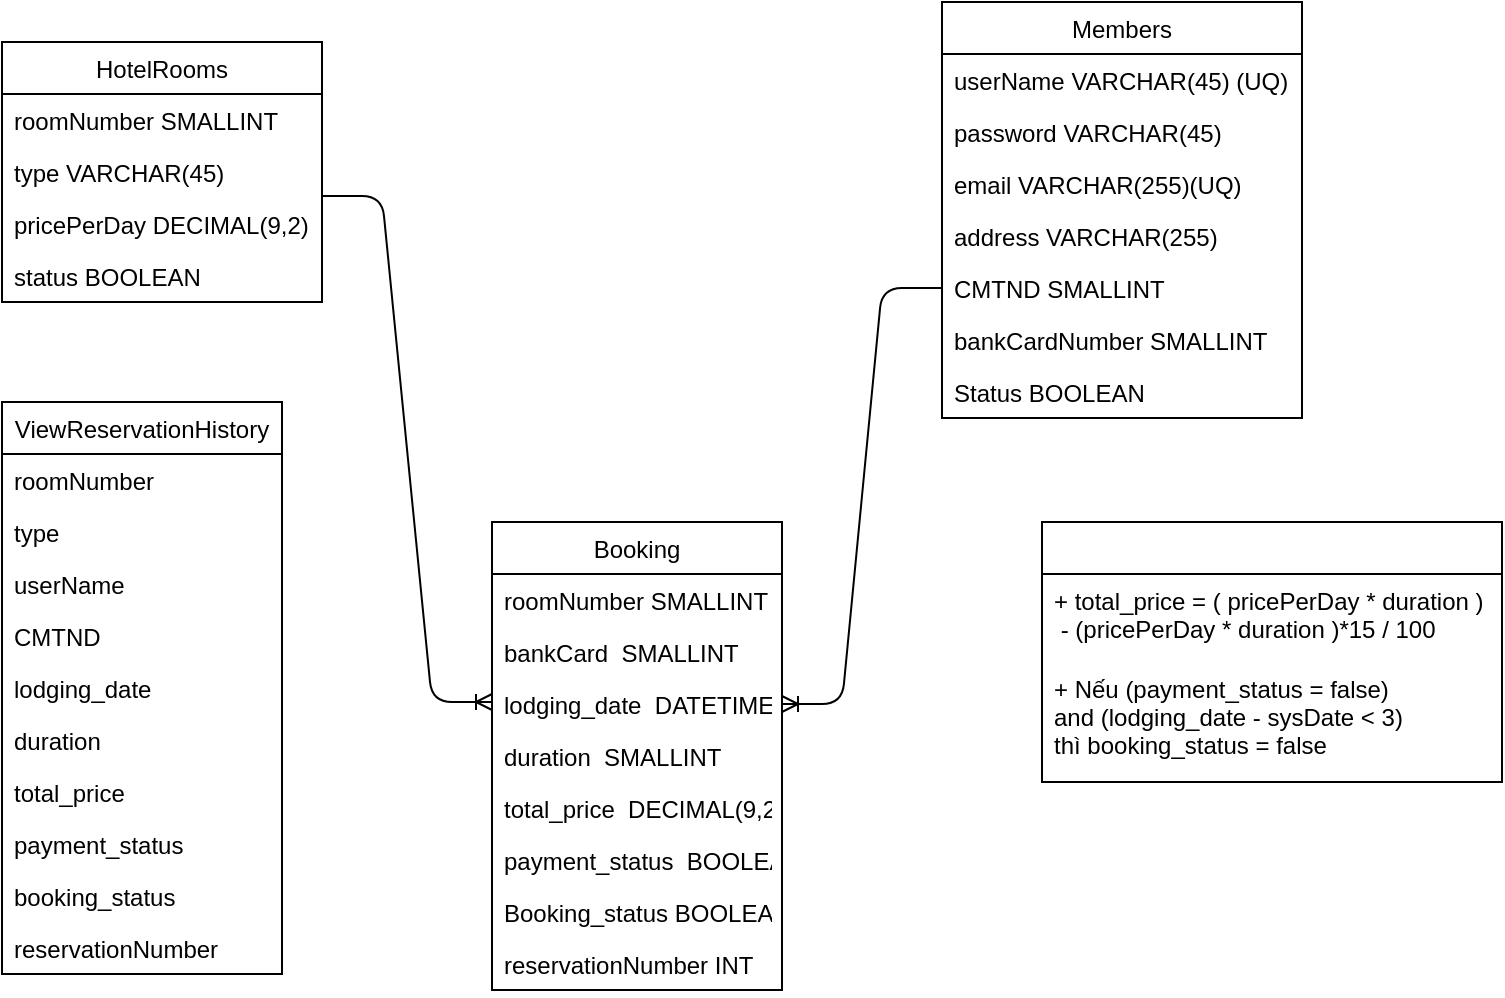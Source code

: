 <mxfile version="13.9.7" type="github">
  <diagram id="R2lEEEUBdFMjLlhIrx00" name="Page-1">
    <mxGraphModel dx="1038" dy="548" grid="1" gridSize="10" guides="1" tooltips="1" connect="1" arrows="1" fold="1" page="1" pageScale="1" pageWidth="850" pageHeight="1100" math="0" shadow="0" extFonts="Permanent Marker^https://fonts.googleapis.com/css?family=Permanent+Marker">
      <root>
        <mxCell id="0" />
        <mxCell id="1" parent="0" />
        <mxCell id="8QGG0KiW0qLOxzFeQy9d-1" value="HotelRooms" style="swimlane;fontStyle=0;childLayout=stackLayout;horizontal=1;startSize=26;fillColor=none;horizontalStack=0;resizeParent=1;resizeParentMax=0;resizeLast=0;collapsible=1;marginBottom=0;" parent="1" vertex="1">
          <mxGeometry x="40" y="40" width="160" height="130" as="geometry" />
        </mxCell>
        <mxCell id="8QGG0KiW0qLOxzFeQy9d-2" value="roomNumber SMALLINT" style="text;strokeColor=none;fillColor=none;align=left;verticalAlign=top;spacingLeft=4;spacingRight=4;overflow=hidden;rotatable=0;points=[[0,0.5],[1,0.5]];portConstraint=eastwest;" parent="8QGG0KiW0qLOxzFeQy9d-1" vertex="1">
          <mxGeometry y="26" width="160" height="26" as="geometry" />
        </mxCell>
        <mxCell id="8QGG0KiW0qLOxzFeQy9d-3" value="type VARCHAR(45) " style="text;strokeColor=none;fillColor=none;align=left;verticalAlign=top;spacingLeft=4;spacingRight=4;overflow=hidden;rotatable=0;points=[[0,0.5],[1,0.5]];portConstraint=eastwest;" parent="8QGG0KiW0qLOxzFeQy9d-1" vertex="1">
          <mxGeometry y="52" width="160" height="26" as="geometry" />
        </mxCell>
        <mxCell id="8QGG0KiW0qLOxzFeQy9d-26" value="pricePerDay DECIMAL(9,2)" style="text;strokeColor=none;fillColor=none;align=left;verticalAlign=top;spacingLeft=4;spacingRight=4;overflow=hidden;rotatable=0;points=[[0,0.5],[1,0.5]];portConstraint=eastwest;" parent="8QGG0KiW0qLOxzFeQy9d-1" vertex="1">
          <mxGeometry y="78" width="160" height="26" as="geometry" />
        </mxCell>
        <mxCell id="8QGG0KiW0qLOxzFeQy9d-4" value="status BOOLEAN" style="text;strokeColor=none;fillColor=none;align=left;verticalAlign=top;spacingLeft=4;spacingRight=4;overflow=hidden;rotatable=0;points=[[0,0.5],[1,0.5]];portConstraint=eastwest;" parent="8QGG0KiW0qLOxzFeQy9d-1" vertex="1">
          <mxGeometry y="104" width="160" height="26" as="geometry" />
        </mxCell>
        <mxCell id="8QGG0KiW0qLOxzFeQy9d-7" value="Members" style="swimlane;fontStyle=0;childLayout=stackLayout;horizontal=1;startSize=26;fillColor=none;horizontalStack=0;resizeParent=1;resizeParentMax=0;resizeLast=0;collapsible=1;marginBottom=0;" parent="1" vertex="1">
          <mxGeometry x="510" y="20" width="180" height="208" as="geometry" />
        </mxCell>
        <mxCell id="8QGG0KiW0qLOxzFeQy9d-8" value="userName VARCHAR(45) (UQ)" style="text;strokeColor=none;fillColor=none;align=left;verticalAlign=top;spacingLeft=4;spacingRight=4;overflow=hidden;rotatable=0;points=[[0,0.5],[1,0.5]];portConstraint=eastwest;" parent="8QGG0KiW0qLOxzFeQy9d-7" vertex="1">
          <mxGeometry y="26" width="180" height="26" as="geometry" />
        </mxCell>
        <mxCell id="8QGG0KiW0qLOxzFeQy9d-9" value="password VARCHAR(45)" style="text;strokeColor=none;fillColor=none;align=left;verticalAlign=top;spacingLeft=4;spacingRight=4;overflow=hidden;rotatable=0;points=[[0,0.5],[1,0.5]];portConstraint=eastwest;" parent="8QGG0KiW0qLOxzFeQy9d-7" vertex="1">
          <mxGeometry y="52" width="180" height="26" as="geometry" />
        </mxCell>
        <mxCell id="8QGG0KiW0qLOxzFeQy9d-14" value="email VARCHAR(255)(UQ)" style="text;strokeColor=none;fillColor=none;align=left;verticalAlign=top;spacingLeft=4;spacingRight=4;overflow=hidden;rotatable=0;points=[[0,0.5],[1,0.5]];portConstraint=eastwest;" parent="8QGG0KiW0qLOxzFeQy9d-7" vertex="1">
          <mxGeometry y="78" width="180" height="26" as="geometry" />
        </mxCell>
        <mxCell id="8QGG0KiW0qLOxzFeQy9d-13" value="address VARCHAR(255)" style="text;strokeColor=none;fillColor=none;align=left;verticalAlign=top;spacingLeft=4;spacingRight=4;overflow=hidden;rotatable=0;points=[[0,0.5],[1,0.5]];portConstraint=eastwest;" parent="8QGG0KiW0qLOxzFeQy9d-7" vertex="1">
          <mxGeometry y="104" width="180" height="26" as="geometry" />
        </mxCell>
        <mxCell id="8QGG0KiW0qLOxzFeQy9d-12" value="CMTND SMALLINT" style="text;strokeColor=none;fillColor=none;align=left;verticalAlign=top;spacingLeft=4;spacingRight=4;overflow=hidden;rotatable=0;points=[[0,0.5],[1,0.5]];portConstraint=eastwest;" parent="8QGG0KiW0qLOxzFeQy9d-7" vertex="1">
          <mxGeometry y="130" width="180" height="26" as="geometry" />
        </mxCell>
        <mxCell id="8QGG0KiW0qLOxzFeQy9d-20" value="bankCardNumber SMALLINT" style="text;strokeColor=none;fillColor=none;align=left;verticalAlign=top;spacingLeft=4;spacingRight=4;overflow=hidden;rotatable=0;points=[[0,0.5],[1,0.5]];portConstraint=eastwest;" parent="8QGG0KiW0qLOxzFeQy9d-7" vertex="1">
          <mxGeometry y="156" width="180" height="26" as="geometry" />
        </mxCell>
        <mxCell id="8QGG0KiW0qLOxzFeQy9d-19" value="Status BOOLEAN" style="text;strokeColor=none;fillColor=none;align=left;verticalAlign=top;spacingLeft=4;spacingRight=4;overflow=hidden;rotatable=0;points=[[0,0.5],[1,0.5]];portConstraint=eastwest;" parent="8QGG0KiW0qLOxzFeQy9d-7" vertex="1">
          <mxGeometry y="182" width="180" height="26" as="geometry" />
        </mxCell>
        <mxCell id="8QGG0KiW0qLOxzFeQy9d-15" value="Booking" style="swimlane;fontStyle=0;childLayout=stackLayout;horizontal=1;startSize=26;fillColor=none;horizontalStack=0;resizeParent=1;resizeParentMax=0;resizeLast=0;collapsible=1;marginBottom=0;" parent="1" vertex="1">
          <mxGeometry x="285" y="280" width="145" height="234" as="geometry" />
        </mxCell>
        <mxCell id="8QGG0KiW0qLOxzFeQy9d-16" value="roomNumber SMALLINT" style="text;strokeColor=none;fillColor=none;align=left;verticalAlign=top;spacingLeft=4;spacingRight=4;overflow=hidden;rotatable=0;points=[[0,0.5],[1,0.5]];portConstraint=eastwest;" parent="8QGG0KiW0qLOxzFeQy9d-15" vertex="1">
          <mxGeometry y="26" width="145" height="26" as="geometry" />
        </mxCell>
        <mxCell id="8QGG0KiW0qLOxzFeQy9d-27" value="bankCard  SMALLINT" style="text;strokeColor=none;fillColor=none;align=left;verticalAlign=top;spacingLeft=4;spacingRight=4;overflow=hidden;rotatable=0;points=[[0,0.5],[1,0.5]];portConstraint=eastwest;" parent="8QGG0KiW0qLOxzFeQy9d-15" vertex="1">
          <mxGeometry y="52" width="145" height="26" as="geometry" />
        </mxCell>
        <mxCell id="8QGG0KiW0qLOxzFeQy9d-29" value="lodging_date  DATETIME" style="text;strokeColor=none;fillColor=none;align=left;verticalAlign=top;spacingLeft=4;spacingRight=4;overflow=hidden;rotatable=0;points=[[0,0.5],[1,0.5]];portConstraint=eastwest;" parent="8QGG0KiW0qLOxzFeQy9d-15" vertex="1">
          <mxGeometry y="78" width="145" height="26" as="geometry" />
        </mxCell>
        <mxCell id="8QGG0KiW0qLOxzFeQy9d-30" value="duration  SMALLINT" style="text;strokeColor=none;fillColor=none;align=left;verticalAlign=top;spacingLeft=4;spacingRight=4;overflow=hidden;rotatable=0;points=[[0,0.5],[1,0.5]];portConstraint=eastwest;" parent="8QGG0KiW0qLOxzFeQy9d-15" vertex="1">
          <mxGeometry y="104" width="145" height="26" as="geometry" />
        </mxCell>
        <mxCell id="xYGfaHq_33-tLF7lA8ac-6" value="total_price  DECIMAL(9,2)" style="text;strokeColor=none;fillColor=none;align=left;verticalAlign=top;spacingLeft=4;spacingRight=4;overflow=hidden;rotatable=0;points=[[0,0.5],[1,0.5]];portConstraint=eastwest;" vertex="1" parent="8QGG0KiW0qLOxzFeQy9d-15">
          <mxGeometry y="130" width="145" height="26" as="geometry" />
        </mxCell>
        <mxCell id="xYGfaHq_33-tLF7lA8ac-11" value="payment_status  BOOLEAN" style="text;strokeColor=none;fillColor=none;align=left;verticalAlign=top;spacingLeft=4;spacingRight=4;overflow=hidden;rotatable=0;points=[[0,0.5],[1,0.5]];portConstraint=eastwest;" vertex="1" parent="8QGG0KiW0qLOxzFeQy9d-15">
          <mxGeometry y="156" width="145" height="26" as="geometry" />
        </mxCell>
        <mxCell id="8QGG0KiW0qLOxzFeQy9d-31" value="Booking_status BOOLEAN" style="text;strokeColor=none;fillColor=none;align=left;verticalAlign=top;spacingLeft=4;spacingRight=4;overflow=hidden;rotatable=0;points=[[0,0.5],[1,0.5]];portConstraint=eastwest;" parent="8QGG0KiW0qLOxzFeQy9d-15" vertex="1">
          <mxGeometry y="182" width="145" height="26" as="geometry" />
        </mxCell>
        <mxCell id="8QGG0KiW0qLOxzFeQy9d-32" value="reservationNumber INT" style="text;strokeColor=none;fillColor=none;align=left;verticalAlign=top;spacingLeft=4;spacingRight=4;overflow=hidden;rotatable=0;points=[[0,0.5],[1,0.5]];portConstraint=eastwest;" parent="8QGG0KiW0qLOxzFeQy9d-15" vertex="1">
          <mxGeometry y="208" width="145" height="26" as="geometry" />
        </mxCell>
        <mxCell id="8QGG0KiW0qLOxzFeQy9d-34" value="" style="edgeStyle=entityRelationEdgeStyle;fontSize=12;html=1;endArrow=ERoneToMany;exitX=0;exitY=0.5;exitDx=0;exitDy=0;entryX=1;entryY=0.5;entryDx=0;entryDy=0;" parent="1" source="8QGG0KiW0qLOxzFeQy9d-12" target="8QGG0KiW0qLOxzFeQy9d-29" edge="1">
          <mxGeometry width="100" height="100" relative="1" as="geometry">
            <mxPoint x="470" y="410" as="sourcePoint" />
            <mxPoint x="570" y="310" as="targetPoint" />
          </mxGeometry>
        </mxCell>
        <mxCell id="xYGfaHq_33-tLF7lA8ac-1" value="" style="edgeStyle=entityRelationEdgeStyle;fontSize=12;html=1;endArrow=ERoneToMany;" edge="1" parent="1">
          <mxGeometry width="100" height="100" relative="1" as="geometry">
            <mxPoint x="200" y="117" as="sourcePoint" />
            <mxPoint x="285" y="370" as="targetPoint" />
          </mxGeometry>
        </mxCell>
        <mxCell id="xYGfaHq_33-tLF7lA8ac-7" value="ViewReservationHistory" style="swimlane;fontStyle=0;childLayout=stackLayout;horizontal=1;startSize=26;fillColor=none;horizontalStack=0;resizeParent=1;resizeParentMax=0;resizeLast=0;collapsible=1;marginBottom=0;" vertex="1" parent="1">
          <mxGeometry x="40" y="220" width="140" height="286" as="geometry" />
        </mxCell>
        <mxCell id="xYGfaHq_33-tLF7lA8ac-8" value="roomNumber" style="text;strokeColor=none;fillColor=none;align=left;verticalAlign=top;spacingLeft=4;spacingRight=4;overflow=hidden;rotatable=0;points=[[0,0.5],[1,0.5]];portConstraint=eastwest;" vertex="1" parent="xYGfaHq_33-tLF7lA8ac-7">
          <mxGeometry y="26" width="140" height="26" as="geometry" />
        </mxCell>
        <mxCell id="xYGfaHq_33-tLF7lA8ac-9" value="type" style="text;strokeColor=none;fillColor=none;align=left;verticalAlign=top;spacingLeft=4;spacingRight=4;overflow=hidden;rotatable=0;points=[[0,0.5],[1,0.5]];portConstraint=eastwest;" vertex="1" parent="xYGfaHq_33-tLF7lA8ac-7">
          <mxGeometry y="52" width="140" height="26" as="geometry" />
        </mxCell>
        <mxCell id="xYGfaHq_33-tLF7lA8ac-27" value="userName" style="text;strokeColor=none;fillColor=none;align=left;verticalAlign=top;spacingLeft=4;spacingRight=4;overflow=hidden;rotatable=0;points=[[0,0.5],[1,0.5]];portConstraint=eastwest;" vertex="1" parent="xYGfaHq_33-tLF7lA8ac-7">
          <mxGeometry y="78" width="140" height="26" as="geometry" />
        </mxCell>
        <mxCell id="xYGfaHq_33-tLF7lA8ac-10" value="CMTND" style="text;strokeColor=none;fillColor=none;align=left;verticalAlign=top;spacingLeft=4;spacingRight=4;overflow=hidden;rotatable=0;points=[[0,0.5],[1,0.5]];portConstraint=eastwest;" vertex="1" parent="xYGfaHq_33-tLF7lA8ac-7">
          <mxGeometry y="104" width="140" height="26" as="geometry" />
        </mxCell>
        <mxCell id="xYGfaHq_33-tLF7lA8ac-19" value="lodging_date" style="text;strokeColor=none;fillColor=none;align=left;verticalAlign=top;spacingLeft=4;spacingRight=4;overflow=hidden;rotatable=0;points=[[0,0.5],[1,0.5]];portConstraint=eastwest;" vertex="1" parent="xYGfaHq_33-tLF7lA8ac-7">
          <mxGeometry y="130" width="140" height="26" as="geometry" />
        </mxCell>
        <mxCell id="xYGfaHq_33-tLF7lA8ac-20" value="duration" style="text;strokeColor=none;fillColor=none;align=left;verticalAlign=top;spacingLeft=4;spacingRight=4;overflow=hidden;rotatable=0;points=[[0,0.5],[1,0.5]];portConstraint=eastwest;" vertex="1" parent="xYGfaHq_33-tLF7lA8ac-7">
          <mxGeometry y="156" width="140" height="26" as="geometry" />
        </mxCell>
        <mxCell id="xYGfaHq_33-tLF7lA8ac-21" value="total_price" style="text;strokeColor=none;fillColor=none;align=left;verticalAlign=top;spacingLeft=4;spacingRight=4;overflow=hidden;rotatable=0;points=[[0,0.5],[1,0.5]];portConstraint=eastwest;" vertex="1" parent="xYGfaHq_33-tLF7lA8ac-7">
          <mxGeometry y="182" width="140" height="26" as="geometry" />
        </mxCell>
        <mxCell id="xYGfaHq_33-tLF7lA8ac-22" value="payment_status" style="text;strokeColor=none;fillColor=none;align=left;verticalAlign=top;spacingLeft=4;spacingRight=4;overflow=hidden;rotatable=0;points=[[0,0.5],[1,0.5]];portConstraint=eastwest;" vertex="1" parent="xYGfaHq_33-tLF7lA8ac-7">
          <mxGeometry y="208" width="140" height="26" as="geometry" />
        </mxCell>
        <mxCell id="xYGfaHq_33-tLF7lA8ac-23" value="booking_status" style="text;strokeColor=none;fillColor=none;align=left;verticalAlign=top;spacingLeft=4;spacingRight=4;overflow=hidden;rotatable=0;points=[[0,0.5],[1,0.5]];portConstraint=eastwest;" vertex="1" parent="xYGfaHq_33-tLF7lA8ac-7">
          <mxGeometry y="234" width="140" height="26" as="geometry" />
        </mxCell>
        <mxCell id="xYGfaHq_33-tLF7lA8ac-24" value="reservationNumber" style="text;strokeColor=none;fillColor=none;align=left;verticalAlign=top;spacingLeft=4;spacingRight=4;overflow=hidden;rotatable=0;points=[[0,0.5],[1,0.5]];portConstraint=eastwest;" vertex="1" parent="xYGfaHq_33-tLF7lA8ac-7">
          <mxGeometry y="260" width="140" height="26" as="geometry" />
        </mxCell>
        <mxCell id="xYGfaHq_33-tLF7lA8ac-34" value="" style="swimlane;fontStyle=0;childLayout=stackLayout;horizontal=1;startSize=26;fillColor=none;horizontalStack=0;resizeParent=1;resizeParentMax=0;resizeLast=0;collapsible=1;marginBottom=0;" vertex="1" parent="1">
          <mxGeometry x="560" y="280" width="230" height="130" as="geometry" />
        </mxCell>
        <mxCell id="xYGfaHq_33-tLF7lA8ac-35" value="+ total_price = ( pricePerDay * duration )&#xa; - (pricePerDay * duration )*15 / 100" style="text;strokeColor=none;fillColor=none;align=left;verticalAlign=top;spacingLeft=4;spacingRight=4;overflow=hidden;rotatable=0;points=[[0,0.5],[1,0.5]];portConstraint=eastwest;" vertex="1" parent="xYGfaHq_33-tLF7lA8ac-34">
          <mxGeometry y="26" width="230" height="44" as="geometry" />
        </mxCell>
        <mxCell id="xYGfaHq_33-tLF7lA8ac-36" value="+ Nếu (payment_status = false) &#xa;and (lodging_date - sysDate &lt; 3) &#xa;thì booking_status = false   " style="text;strokeColor=none;fillColor=none;align=left;verticalAlign=top;spacingLeft=4;spacingRight=4;overflow=hidden;rotatable=0;points=[[0,0.5],[1,0.5]];portConstraint=eastwest;" vertex="1" parent="xYGfaHq_33-tLF7lA8ac-34">
          <mxGeometry y="70" width="230" height="60" as="geometry" />
        </mxCell>
      </root>
    </mxGraphModel>
  </diagram>
</mxfile>
